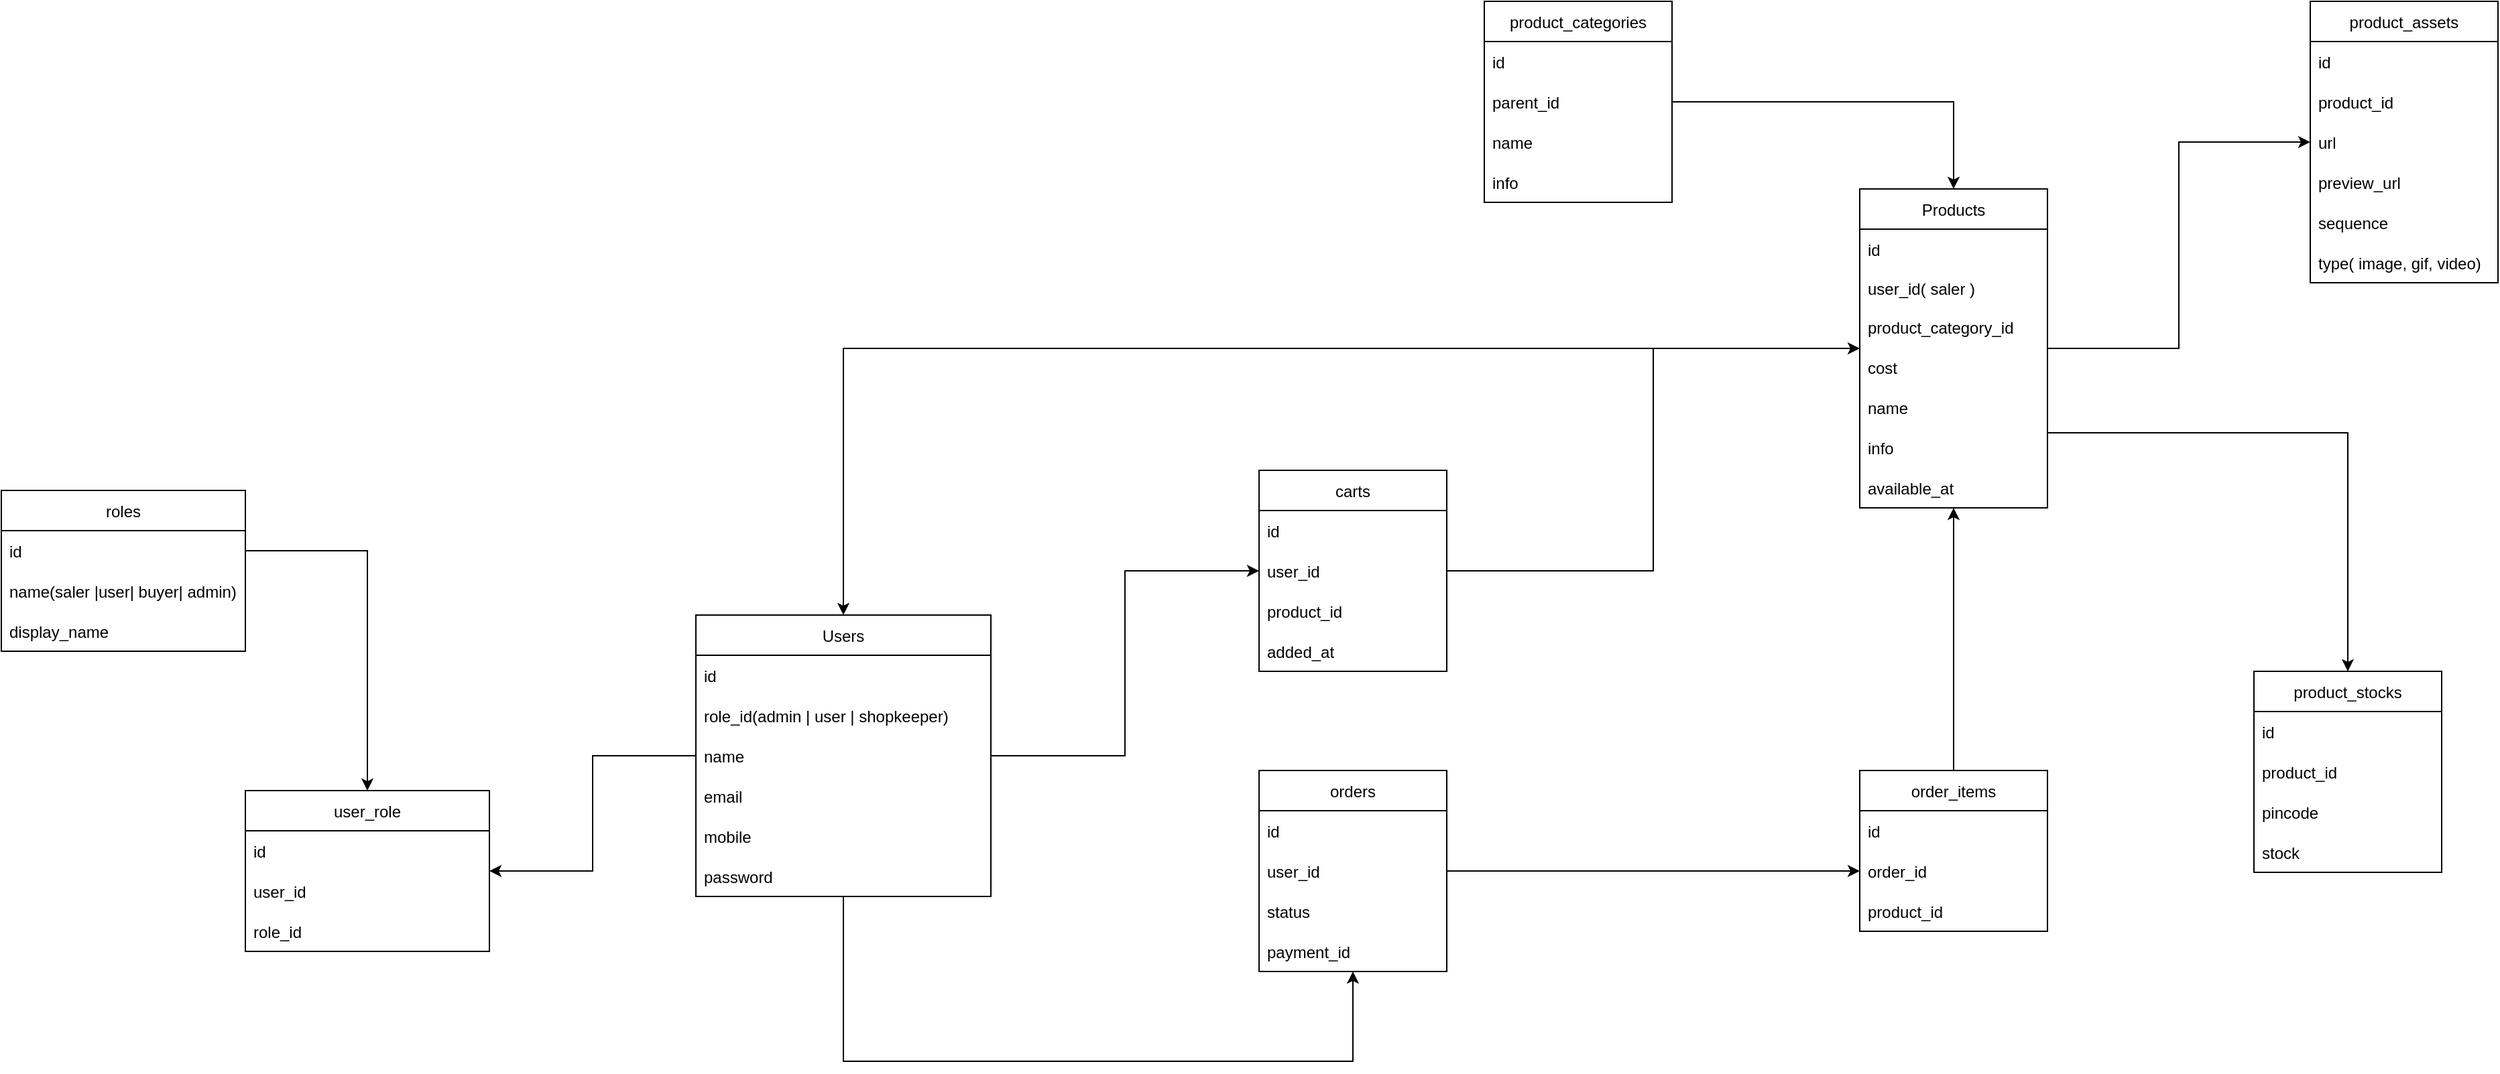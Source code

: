 <mxfile version="15.5.9" type="device"><diagram id="udNhWhF5_XBhEoltLnYn" name="Page-1"><mxGraphModel dx="2421" dy="1534" grid="1" gridSize="14" guides="1" tooltips="1" connect="1" arrows="1" fold="1" page="0" pageScale="1" pageWidth="850" pageHeight="1100" math="0" shadow="0"><root><mxCell id="0"/><mxCell id="1" parent="0"/><mxCell id="eivKFYilSG9KiIymJ02t-12" style="edgeStyle=orthogonalEdgeStyle;rounded=0;orthogonalLoop=1;jettySize=auto;html=1;" parent="1" source="eivKFYilSG9KiIymJ02t-1" target="eivKFYilSG9KiIymJ02t-6" edge="1"><mxGeometry relative="1" as="geometry"/></mxCell><mxCell id="LE0BBee9ov1nNfFDQkwi-24" style="edgeStyle=orthogonalEdgeStyle;rounded=0;orthogonalLoop=1;jettySize=auto;html=1;fontSize=14;" parent="1" source="eivKFYilSG9KiIymJ02t-1" target="LE0BBee9ov1nNfFDQkwi-65" edge="1"><mxGeometry relative="1" as="geometry"><mxPoint x="-308" y="-400.0" as="targetPoint"/></mxGeometry></mxCell><mxCell id="LE0BBee9ov1nNfFDQkwi-32" style="edgeStyle=orthogonalEdgeStyle;rounded=0;orthogonalLoop=1;jettySize=auto;html=1;fontSize=14;" parent="1" source="eivKFYilSG9KiIymJ02t-1" target="LE0BBee9ov1nNfFDQkwi-26" edge="1"><mxGeometry relative="1" as="geometry"><Array as="points"><mxPoint x="658" y="-168"/><mxPoint x="658" y="-93"/></Array></mxGeometry></mxCell><mxCell id="eivKFYilSG9KiIymJ02t-1" value="Products" style="swimlane;fontStyle=0;childLayout=stackLayout;horizontal=1;startSize=30;horizontalStack=0;resizeParent=1;resizeParentMax=0;resizeLast=0;collapsible=1;marginBottom=0;" parent="1" vertex="1"><mxGeometry x="294" y="-350" width="140" height="238" as="geometry"/></mxCell><mxCell id="eivKFYilSG9KiIymJ02t-2" value="id" style="text;strokeColor=none;fillColor=none;align=left;verticalAlign=middle;spacingLeft=4;spacingRight=4;overflow=hidden;points=[[0,0.5],[1,0.5]];portConstraint=eastwest;rotatable=0;" parent="eivKFYilSG9KiIymJ02t-1" vertex="1"><mxGeometry y="30" width="140" height="30" as="geometry"/></mxCell><mxCell id="LE0BBee9ov1nNfFDQkwi-7" value="user_id( saler )" style="text;strokeColor=none;fillColor=none;align=left;verticalAlign=middle;spacingLeft=4;spacingRight=4;overflow=hidden;points=[[0,0.5],[1,0.5]];portConstraint=eastwest;rotatable=0;" parent="eivKFYilSG9KiIymJ02t-1" vertex="1"><mxGeometry y="60" width="140" height="28" as="geometry"/></mxCell><mxCell id="eivKFYilSG9KiIymJ02t-4" value="product_category_id" style="text;strokeColor=none;fillColor=none;align=left;verticalAlign=middle;spacingLeft=4;spacingRight=4;overflow=hidden;points=[[0,0.5],[1,0.5]];portConstraint=eastwest;rotatable=0;" parent="eivKFYilSG9KiIymJ02t-1" vertex="1"><mxGeometry y="88" width="140" height="30" as="geometry"/></mxCell><mxCell id="eivKFYilSG9KiIymJ02t-3" value="cost" style="text;strokeColor=none;fillColor=none;align=left;verticalAlign=middle;spacingLeft=4;spacingRight=4;overflow=hidden;points=[[0,0.5],[1,0.5]];portConstraint=eastwest;rotatable=0;" parent="eivKFYilSG9KiIymJ02t-1" vertex="1"><mxGeometry y="118" width="140" height="30" as="geometry"/></mxCell><mxCell id="eivKFYilSG9KiIymJ02t-5" value="name" style="text;strokeColor=none;fillColor=none;align=left;verticalAlign=middle;spacingLeft=4;spacingRight=4;overflow=hidden;points=[[0,0.5],[1,0.5]];portConstraint=eastwest;rotatable=0;" parent="eivKFYilSG9KiIymJ02t-1" vertex="1"><mxGeometry y="148" width="140" height="30" as="geometry"/></mxCell><mxCell id="LE0BBee9ov1nNfFDQkwi-6" value="info" style="text;strokeColor=none;fillColor=none;align=left;verticalAlign=middle;spacingLeft=4;spacingRight=4;overflow=hidden;points=[[0,0.5],[1,0.5]];portConstraint=eastwest;rotatable=0;" parent="eivKFYilSG9KiIymJ02t-1" vertex="1"><mxGeometry y="178" width="140" height="30" as="geometry"/></mxCell><mxCell id="LE0BBee9ov1nNfFDQkwi-8" value="available_at" style="text;strokeColor=none;fillColor=none;align=left;verticalAlign=middle;spacingLeft=4;spacingRight=4;overflow=hidden;points=[[0,0.5],[1,0.5]];portConstraint=eastwest;rotatable=0;" parent="eivKFYilSG9KiIymJ02t-1" vertex="1"><mxGeometry y="208" width="140" height="30" as="geometry"/></mxCell><mxCell id="eivKFYilSG9KiIymJ02t-6" value="product_assets" style="swimlane;fontStyle=0;childLayout=stackLayout;horizontal=1;startSize=30;horizontalStack=0;resizeParent=1;resizeParentMax=0;resizeLast=0;collapsible=1;marginBottom=0;" parent="1" vertex="1"><mxGeometry x="630" y="-490" width="140" height="210" as="geometry"/></mxCell><mxCell id="eivKFYilSG9KiIymJ02t-7" value="id" style="text;strokeColor=none;fillColor=none;align=left;verticalAlign=middle;spacingLeft=4;spacingRight=4;overflow=hidden;points=[[0,0.5],[1,0.5]];portConstraint=eastwest;rotatable=0;" parent="eivKFYilSG9KiIymJ02t-6" vertex="1"><mxGeometry y="30" width="140" height="30" as="geometry"/></mxCell><mxCell id="eivKFYilSG9KiIymJ02t-8" value="product_id" style="text;strokeColor=none;fillColor=none;align=left;verticalAlign=middle;spacingLeft=4;spacingRight=4;overflow=hidden;points=[[0,0.5],[1,0.5]];portConstraint=eastwest;rotatable=0;" parent="eivKFYilSG9KiIymJ02t-6" vertex="1"><mxGeometry y="60" width="140" height="30" as="geometry"/></mxCell><mxCell id="eivKFYilSG9KiIymJ02t-10" value="url" style="text;strokeColor=none;fillColor=none;align=left;verticalAlign=middle;spacingLeft=4;spacingRight=4;overflow=hidden;points=[[0,0.5],[1,0.5]];portConstraint=eastwest;rotatable=0;" parent="eivKFYilSG9KiIymJ02t-6" vertex="1"><mxGeometry y="90" width="140" height="30" as="geometry"/></mxCell><mxCell id="eivKFYilSG9KiIymJ02t-11" value="preview_url" style="text;strokeColor=none;fillColor=none;align=left;verticalAlign=middle;spacingLeft=4;spacingRight=4;overflow=hidden;points=[[0,0.5],[1,0.5]];portConstraint=eastwest;rotatable=0;" parent="eivKFYilSG9KiIymJ02t-6" vertex="1"><mxGeometry y="120" width="140" height="30" as="geometry"/></mxCell><mxCell id="LE0BBee9ov1nNfFDQkwi-3" value="sequence" style="text;strokeColor=none;fillColor=none;align=left;verticalAlign=middle;spacingLeft=4;spacingRight=4;overflow=hidden;points=[[0,0.5],[1,0.5]];portConstraint=eastwest;rotatable=0;" parent="eivKFYilSG9KiIymJ02t-6" vertex="1"><mxGeometry y="150" width="140" height="30" as="geometry"/></mxCell><mxCell id="LE0BBee9ov1nNfFDQkwi-4" value="type( image, gif, video)" style="text;strokeColor=none;fillColor=none;align=left;verticalAlign=middle;spacingLeft=4;spacingRight=4;overflow=hidden;points=[[0,0.5],[1,0.5]];portConstraint=eastwest;rotatable=0;" parent="eivKFYilSG9KiIymJ02t-6" vertex="1"><mxGeometry y="180" width="140" height="30" as="geometry"/></mxCell><mxCell id="LE0BBee9ov1nNfFDQkwi-81" style="edgeStyle=orthogonalEdgeStyle;rounded=0;orthogonalLoop=1;jettySize=auto;html=1;entryX=0.5;entryY=0;entryDx=0;entryDy=0;fontSize=14;" parent="1" source="LE0BBee9ov1nNfFDQkwi-9" target="eivKFYilSG9KiIymJ02t-1" edge="1"><mxGeometry relative="1" as="geometry"/></mxCell><mxCell id="LE0BBee9ov1nNfFDQkwi-9" value="product_categories" style="swimlane;fontStyle=0;childLayout=stackLayout;horizontal=1;startSize=30;horizontalStack=0;resizeParent=1;resizeParentMax=0;resizeLast=0;collapsible=1;marginBottom=0;" parent="1" vertex="1"><mxGeometry x="14" y="-490" width="140" height="150" as="geometry"/></mxCell><mxCell id="LE0BBee9ov1nNfFDQkwi-10" value="id" style="text;strokeColor=none;fillColor=none;align=left;verticalAlign=middle;spacingLeft=4;spacingRight=4;overflow=hidden;points=[[0,0.5],[1,0.5]];portConstraint=eastwest;rotatable=0;" parent="LE0BBee9ov1nNfFDQkwi-9" vertex="1"><mxGeometry y="30" width="140" height="30" as="geometry"/></mxCell><mxCell id="LE0BBee9ov1nNfFDQkwi-11" value="parent_id" style="text;strokeColor=none;fillColor=none;align=left;verticalAlign=middle;spacingLeft=4;spacingRight=4;overflow=hidden;points=[[0,0.5],[1,0.5]];portConstraint=eastwest;rotatable=0;" parent="LE0BBee9ov1nNfFDQkwi-9" vertex="1"><mxGeometry y="60" width="140" height="30" as="geometry"/></mxCell><mxCell id="LE0BBee9ov1nNfFDQkwi-12" value="name" style="text;strokeColor=none;fillColor=none;align=left;verticalAlign=middle;spacingLeft=4;spacingRight=4;overflow=hidden;points=[[0,0.5],[1,0.5]];portConstraint=eastwest;rotatable=0;" parent="LE0BBee9ov1nNfFDQkwi-9" vertex="1"><mxGeometry y="90" width="140" height="30" as="geometry"/></mxCell><mxCell id="LE0BBee9ov1nNfFDQkwi-23" value="info" style="text;strokeColor=none;fillColor=none;align=left;verticalAlign=middle;spacingLeft=4;spacingRight=4;overflow=hidden;points=[[0,0.5],[1,0.5]];portConstraint=eastwest;rotatable=0;" parent="LE0BBee9ov1nNfFDQkwi-9" vertex="1"><mxGeometry y="120" width="140" height="30" as="geometry"/></mxCell><mxCell id="LE0BBee9ov1nNfFDQkwi-26" value="product_stocks" style="swimlane;fontStyle=0;childLayout=stackLayout;horizontal=1;startSize=30;horizontalStack=0;resizeParent=1;resizeParentMax=0;resizeLast=0;collapsible=1;marginBottom=0;" parent="1" vertex="1"><mxGeometry x="588" y="10" width="140" height="150" as="geometry"/></mxCell><mxCell id="LE0BBee9ov1nNfFDQkwi-27" value="id" style="text;strokeColor=none;fillColor=none;align=left;verticalAlign=middle;spacingLeft=4;spacingRight=4;overflow=hidden;points=[[0,0.5],[1,0.5]];portConstraint=eastwest;rotatable=0;" parent="LE0BBee9ov1nNfFDQkwi-26" vertex="1"><mxGeometry y="30" width="140" height="30" as="geometry"/></mxCell><mxCell id="LE0BBee9ov1nNfFDQkwi-28" value="product_id" style="text;strokeColor=none;fillColor=none;align=left;verticalAlign=middle;spacingLeft=4;spacingRight=4;overflow=hidden;points=[[0,0.5],[1,0.5]];portConstraint=eastwest;rotatable=0;" parent="LE0BBee9ov1nNfFDQkwi-26" vertex="1"><mxGeometry y="60" width="140" height="30" as="geometry"/></mxCell><mxCell id="LE0BBee9ov1nNfFDQkwi-29" value="pincode" style="text;strokeColor=none;fillColor=none;align=left;verticalAlign=middle;spacingLeft=4;spacingRight=4;overflow=hidden;points=[[0,0.5],[1,0.5]];portConstraint=eastwest;rotatable=0;" parent="LE0BBee9ov1nNfFDQkwi-26" vertex="1"><mxGeometry y="90" width="140" height="30" as="geometry"/></mxCell><mxCell id="LE0BBee9ov1nNfFDQkwi-30" value="stock" style="text;strokeColor=none;fillColor=none;align=left;verticalAlign=middle;spacingLeft=4;spacingRight=4;overflow=hidden;points=[[0,0.5],[1,0.5]];portConstraint=eastwest;rotatable=0;" parent="LE0BBee9ov1nNfFDQkwi-26" vertex="1"><mxGeometry y="120" width="140" height="30" as="geometry"/></mxCell><mxCell id="LE0BBee9ov1nNfFDQkwi-79" style="edgeStyle=orthogonalEdgeStyle;rounded=0;orthogonalLoop=1;jettySize=auto;html=1;fontSize=14;" parent="1" source="LE0BBee9ov1nNfFDQkwi-39" target="eivKFYilSG9KiIymJ02t-1" edge="1"><mxGeometry relative="1" as="geometry"/></mxCell><mxCell id="LE0BBee9ov1nNfFDQkwi-39" value="carts" style="swimlane;fontStyle=0;childLayout=stackLayout;horizontal=1;startSize=30;horizontalStack=0;resizeParent=1;resizeParentMax=0;resizeLast=0;collapsible=1;marginBottom=0;" parent="1" vertex="1"><mxGeometry x="-154" y="-140" width="140" height="150" as="geometry"/></mxCell><mxCell id="LE0BBee9ov1nNfFDQkwi-40" value="id" style="text;strokeColor=none;fillColor=none;align=left;verticalAlign=middle;spacingLeft=4;spacingRight=4;overflow=hidden;points=[[0,0.5],[1,0.5]];portConstraint=eastwest;rotatable=0;" parent="LE0BBee9ov1nNfFDQkwi-39" vertex="1"><mxGeometry y="30" width="140" height="30" as="geometry"/></mxCell><mxCell id="LE0BBee9ov1nNfFDQkwi-41" value="user_id" style="text;strokeColor=none;fillColor=none;align=left;verticalAlign=middle;spacingLeft=4;spacingRight=4;overflow=hidden;points=[[0,0.5],[1,0.5]];portConstraint=eastwest;rotatable=0;" parent="LE0BBee9ov1nNfFDQkwi-39" vertex="1"><mxGeometry y="60" width="140" height="30" as="geometry"/></mxCell><mxCell id="LE0BBee9ov1nNfFDQkwi-42" value="product_id" style="text;strokeColor=none;fillColor=none;align=left;verticalAlign=middle;spacingLeft=4;spacingRight=4;overflow=hidden;points=[[0,0.5],[1,0.5]];portConstraint=eastwest;rotatable=0;" parent="LE0BBee9ov1nNfFDQkwi-39" vertex="1"><mxGeometry y="90" width="140" height="30" as="geometry"/></mxCell><mxCell id="LE0BBee9ov1nNfFDQkwi-43" value="added_at" style="text;strokeColor=none;fillColor=none;align=left;verticalAlign=middle;spacingLeft=4;spacingRight=4;overflow=hidden;points=[[0,0.5],[1,0.5]];portConstraint=eastwest;rotatable=0;" parent="LE0BBee9ov1nNfFDQkwi-39" vertex="1"><mxGeometry y="120" width="140" height="30" as="geometry"/></mxCell><mxCell id="LE0BBee9ov1nNfFDQkwi-58" style="edgeStyle=orthogonalEdgeStyle;rounded=0;orthogonalLoop=1;jettySize=auto;html=1;fontSize=14;" parent="1" source="LE0BBee9ov1nNfFDQkwi-45" target="LE0BBee9ov1nNfFDQkwi-51" edge="1"><mxGeometry relative="1" as="geometry"><Array as="points"><mxPoint x="364" y="172"/><mxPoint x="364" y="172"/></Array></mxGeometry></mxCell><mxCell id="LE0BBee9ov1nNfFDQkwi-45" value="orders" style="swimlane;fontStyle=0;childLayout=stackLayout;horizontal=1;startSize=30;horizontalStack=0;resizeParent=1;resizeParentMax=0;resizeLast=0;collapsible=1;marginBottom=0;" parent="1" vertex="1"><mxGeometry x="-154" y="84" width="140" height="150" as="geometry"/></mxCell><mxCell id="LE0BBee9ov1nNfFDQkwi-46" value="id" style="text;strokeColor=none;fillColor=none;align=left;verticalAlign=middle;spacingLeft=4;spacingRight=4;overflow=hidden;points=[[0,0.5],[1,0.5]];portConstraint=eastwest;rotatable=0;" parent="LE0BBee9ov1nNfFDQkwi-45" vertex="1"><mxGeometry y="30" width="140" height="30" as="geometry"/></mxCell><mxCell id="LE0BBee9ov1nNfFDQkwi-47" value="user_id" style="text;strokeColor=none;fillColor=none;align=left;verticalAlign=middle;spacingLeft=4;spacingRight=4;overflow=hidden;points=[[0,0.5],[1,0.5]];portConstraint=eastwest;rotatable=0;" parent="LE0BBee9ov1nNfFDQkwi-45" vertex="1"><mxGeometry y="60" width="140" height="30" as="geometry"/></mxCell><mxCell id="LE0BBee9ov1nNfFDQkwi-50" value="status" style="text;strokeColor=none;fillColor=none;align=left;verticalAlign=middle;spacingLeft=4;spacingRight=4;overflow=hidden;points=[[0,0.5],[1,0.5]];portConstraint=eastwest;rotatable=0;" parent="LE0BBee9ov1nNfFDQkwi-45" vertex="1"><mxGeometry y="90" width="140" height="30" as="geometry"/></mxCell><mxCell id="LE0BBee9ov1nNfFDQkwi-80" value="payment_id" style="text;strokeColor=none;fillColor=none;align=left;verticalAlign=middle;spacingLeft=4;spacingRight=4;overflow=hidden;points=[[0,0.5],[1,0.5]];portConstraint=eastwest;rotatable=0;" parent="LE0BBee9ov1nNfFDQkwi-45" vertex="1"><mxGeometry y="120" width="140" height="30" as="geometry"/></mxCell><mxCell id="LE0BBee9ov1nNfFDQkwi-78" style="edgeStyle=orthogonalEdgeStyle;rounded=0;orthogonalLoop=1;jettySize=auto;html=1;fontSize=14;" parent="1" source="LE0BBee9ov1nNfFDQkwi-51" target="eivKFYilSG9KiIymJ02t-1" edge="1"><mxGeometry relative="1" as="geometry"/></mxCell><mxCell id="LE0BBee9ov1nNfFDQkwi-51" value="order_items" style="swimlane;fontStyle=0;childLayout=stackLayout;horizontal=1;startSize=30;horizontalStack=0;resizeParent=1;resizeParentMax=0;resizeLast=0;collapsible=1;marginBottom=0;" parent="1" vertex="1"><mxGeometry x="294" y="84" width="140" height="120" as="geometry"/></mxCell><mxCell id="LE0BBee9ov1nNfFDQkwi-52" value="id" style="text;strokeColor=none;fillColor=none;align=left;verticalAlign=middle;spacingLeft=4;spacingRight=4;overflow=hidden;points=[[0,0.5],[1,0.5]];portConstraint=eastwest;rotatable=0;" parent="LE0BBee9ov1nNfFDQkwi-51" vertex="1"><mxGeometry y="30" width="140" height="30" as="geometry"/></mxCell><mxCell id="LE0BBee9ov1nNfFDQkwi-53" value="order_id" style="text;strokeColor=none;fillColor=none;align=left;verticalAlign=middle;spacingLeft=4;spacingRight=4;overflow=hidden;points=[[0,0.5],[1,0.5]];portConstraint=eastwest;rotatable=0;" parent="LE0BBee9ov1nNfFDQkwi-51" vertex="1"><mxGeometry y="60" width="140" height="30" as="geometry"/></mxCell><mxCell id="LE0BBee9ov1nNfFDQkwi-54" value="product_id" style="text;strokeColor=none;fillColor=none;align=left;verticalAlign=middle;spacingLeft=4;spacingRight=4;overflow=hidden;points=[[0,0.5],[1,0.5]];portConstraint=eastwest;rotatable=0;" parent="LE0BBee9ov1nNfFDQkwi-51" vertex="1"><mxGeometry y="90" width="140" height="30" as="geometry"/></mxCell><mxCell id="LE0BBee9ov1nNfFDQkwi-76" style="edgeStyle=orthogonalEdgeStyle;rounded=0;orthogonalLoop=1;jettySize=auto;html=1;fontSize=14;" parent="1" source="LE0BBee9ov1nNfFDQkwi-65" target="LE0BBee9ov1nNfFDQkwi-39" edge="1"><mxGeometry relative="1" as="geometry"/></mxCell><mxCell id="LE0BBee9ov1nNfFDQkwi-77" style="edgeStyle=orthogonalEdgeStyle;rounded=0;orthogonalLoop=1;jettySize=auto;html=1;fontSize=14;" parent="1" source="LE0BBee9ov1nNfFDQkwi-65" target="LE0BBee9ov1nNfFDQkwi-45" edge="1"><mxGeometry relative="1" as="geometry"><Array as="points"><mxPoint x="-464" y="301"/><mxPoint x="-84" y="301"/></Array></mxGeometry></mxCell><mxCell id="ZZOTpLeKb2N8XePW-g2v-7" style="edgeStyle=orthogonalEdgeStyle;rounded=0;orthogonalLoop=1;jettySize=auto;html=1;" edge="1" parent="1" source="LE0BBee9ov1nNfFDQkwi-65" target="ZZOTpLeKb2N8XePW-g2v-2"><mxGeometry relative="1" as="geometry"/></mxCell><mxCell id="LE0BBee9ov1nNfFDQkwi-65" value="Users" style="swimlane;fontStyle=0;childLayout=stackLayout;horizontal=1;startSize=30;horizontalStack=0;resizeParent=1;resizeParentMax=0;resizeLast=0;collapsible=1;marginBottom=0;" parent="1" vertex="1"><mxGeometry x="-574" y="-32" width="220" height="210" as="geometry"/></mxCell><mxCell id="LE0BBee9ov1nNfFDQkwi-66" value="id" style="text;strokeColor=none;fillColor=none;align=left;verticalAlign=middle;spacingLeft=4;spacingRight=4;overflow=hidden;points=[[0,0.5],[1,0.5]];portConstraint=eastwest;rotatable=0;" parent="LE0BBee9ov1nNfFDQkwi-65" vertex="1"><mxGeometry y="30" width="220" height="30" as="geometry"/></mxCell><mxCell id="LE0BBee9ov1nNfFDQkwi-67" value="role_id(admin | user | shopkeeper)" style="text;strokeColor=none;fillColor=none;align=left;verticalAlign=middle;spacingLeft=4;spacingRight=4;overflow=hidden;points=[[0,0.5],[1,0.5]];portConstraint=eastwest;rotatable=0;" parent="LE0BBee9ov1nNfFDQkwi-65" vertex="1"><mxGeometry y="60" width="220" height="30" as="geometry"/></mxCell><mxCell id="LE0BBee9ov1nNfFDQkwi-68" value="name" style="text;strokeColor=none;fillColor=none;align=left;verticalAlign=middle;spacingLeft=4;spacingRight=4;overflow=hidden;points=[[0,0.5],[1,0.5]];portConstraint=eastwest;rotatable=0;" parent="LE0BBee9ov1nNfFDQkwi-65" vertex="1"><mxGeometry y="90" width="220" height="30" as="geometry"/></mxCell><mxCell id="LE0BBee9ov1nNfFDQkwi-69" value="email" style="text;strokeColor=none;fillColor=none;align=left;verticalAlign=middle;spacingLeft=4;spacingRight=4;overflow=hidden;points=[[0,0.5],[1,0.5]];portConstraint=eastwest;rotatable=0;" parent="LE0BBee9ov1nNfFDQkwi-65" vertex="1"><mxGeometry y="120" width="220" height="30" as="geometry"/></mxCell><mxCell id="LE0BBee9ov1nNfFDQkwi-70" value="mobile" style="text;strokeColor=none;fillColor=none;align=left;verticalAlign=middle;spacingLeft=4;spacingRight=4;overflow=hidden;points=[[0,0.5],[1,0.5]];portConstraint=eastwest;rotatable=0;" parent="LE0BBee9ov1nNfFDQkwi-65" vertex="1"><mxGeometry y="150" width="220" height="30" as="geometry"/></mxCell><mxCell id="LE0BBee9ov1nNfFDQkwi-71" value="password" style="text;strokeColor=none;fillColor=none;align=left;verticalAlign=middle;spacingLeft=4;spacingRight=4;overflow=hidden;points=[[0,0.5],[1,0.5]];portConstraint=eastwest;rotatable=0;" parent="LE0BBee9ov1nNfFDQkwi-65" vertex="1"><mxGeometry y="180" width="220" height="30" as="geometry"/></mxCell><mxCell id="LE0BBee9ov1nNfFDQkwi-72" value="roles" style="swimlane;fontStyle=0;childLayout=stackLayout;horizontal=1;startSize=30;horizontalStack=0;resizeParent=1;resizeParentMax=0;resizeLast=0;collapsible=1;marginBottom=0;" parent="1" vertex="1"><mxGeometry x="-1092" y="-125" width="182" height="120" as="geometry"/></mxCell><mxCell id="LE0BBee9ov1nNfFDQkwi-73" value="id" style="text;strokeColor=none;fillColor=none;align=left;verticalAlign=middle;spacingLeft=4;spacingRight=4;overflow=hidden;points=[[0,0.5],[1,0.5]];portConstraint=eastwest;rotatable=0;" parent="LE0BBee9ov1nNfFDQkwi-72" vertex="1"><mxGeometry y="30" width="182" height="30" as="geometry"/></mxCell><mxCell id="LE0BBee9ov1nNfFDQkwi-74" value="name(saler |user| buyer| admin)" style="text;strokeColor=none;fillColor=none;align=left;verticalAlign=middle;spacingLeft=4;spacingRight=4;overflow=hidden;points=[[0,0.5],[1,0.5]];portConstraint=eastwest;rotatable=0;" parent="LE0BBee9ov1nNfFDQkwi-72" vertex="1"><mxGeometry y="60" width="182" height="30" as="geometry"/></mxCell><mxCell id="LE0BBee9ov1nNfFDQkwi-75" value="display_name" style="text;strokeColor=none;fillColor=none;align=left;verticalAlign=middle;spacingLeft=4;spacingRight=4;overflow=hidden;points=[[0,0.5],[1,0.5]];portConstraint=eastwest;rotatable=0;" parent="LE0BBee9ov1nNfFDQkwi-72" vertex="1"><mxGeometry y="90" width="182" height="30" as="geometry"/></mxCell><mxCell id="ZZOTpLeKb2N8XePW-g2v-2" value="user_role" style="swimlane;fontStyle=0;childLayout=stackLayout;horizontal=1;startSize=30;horizontalStack=0;resizeParent=1;resizeParentMax=0;resizeLast=0;collapsible=1;marginBottom=0;" vertex="1" parent="1"><mxGeometry x="-910" y="99" width="182" height="120" as="geometry"/></mxCell><mxCell id="ZZOTpLeKb2N8XePW-g2v-3" value="id" style="text;strokeColor=none;fillColor=none;align=left;verticalAlign=middle;spacingLeft=4;spacingRight=4;overflow=hidden;points=[[0,0.5],[1,0.5]];portConstraint=eastwest;rotatable=0;" vertex="1" parent="ZZOTpLeKb2N8XePW-g2v-2"><mxGeometry y="30" width="182" height="30" as="geometry"/></mxCell><mxCell id="ZZOTpLeKb2N8XePW-g2v-4" value="user_id" style="text;strokeColor=none;fillColor=none;align=left;verticalAlign=middle;spacingLeft=4;spacingRight=4;overflow=hidden;points=[[0,0.5],[1,0.5]];portConstraint=eastwest;rotatable=0;" vertex="1" parent="ZZOTpLeKb2N8XePW-g2v-2"><mxGeometry y="60" width="182" height="30" as="geometry"/></mxCell><mxCell id="ZZOTpLeKb2N8XePW-g2v-5" value="role_id" style="text;strokeColor=none;fillColor=none;align=left;verticalAlign=middle;spacingLeft=4;spacingRight=4;overflow=hidden;points=[[0,0.5],[1,0.5]];portConstraint=eastwest;rotatable=0;" vertex="1" parent="ZZOTpLeKb2N8XePW-g2v-2"><mxGeometry y="90" width="182" height="30" as="geometry"/></mxCell><mxCell id="ZZOTpLeKb2N8XePW-g2v-6" style="edgeStyle=orthogonalEdgeStyle;rounded=0;orthogonalLoop=1;jettySize=auto;html=1;" edge="1" parent="1" source="LE0BBee9ov1nNfFDQkwi-73" target="ZZOTpLeKb2N8XePW-g2v-2"><mxGeometry relative="1" as="geometry"/></mxCell></root></mxGraphModel></diagram></mxfile>